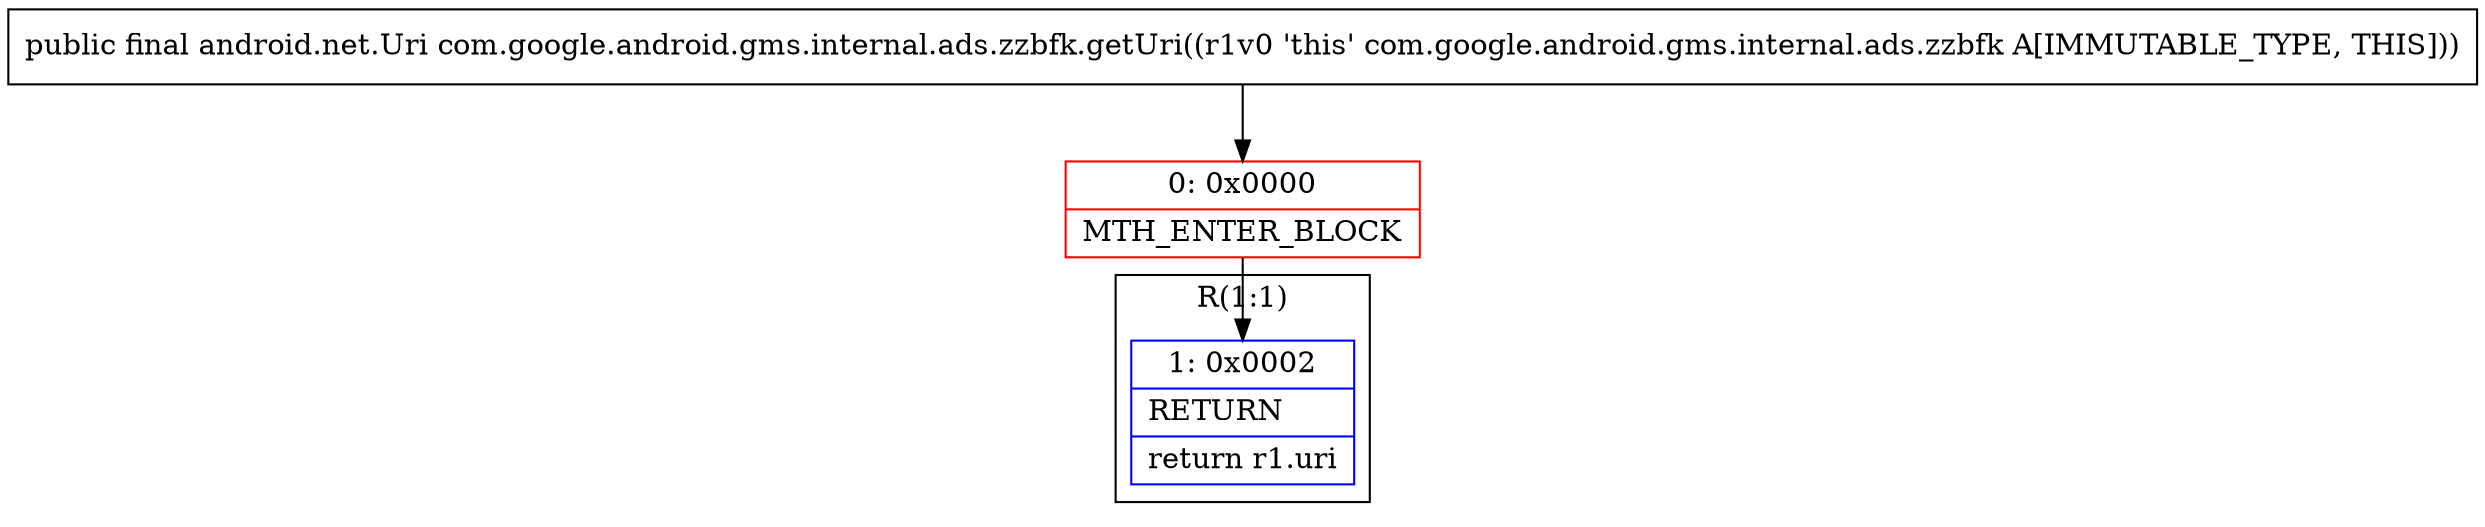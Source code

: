 digraph "CFG forcom.google.android.gms.internal.ads.zzbfk.getUri()Landroid\/net\/Uri;" {
subgraph cluster_Region_1333086090 {
label = "R(1:1)";
node [shape=record,color=blue];
Node_1 [shape=record,label="{1\:\ 0x0002|RETURN\l|return r1.uri\l}"];
}
Node_0 [shape=record,color=red,label="{0\:\ 0x0000|MTH_ENTER_BLOCK\l}"];
MethodNode[shape=record,label="{public final android.net.Uri com.google.android.gms.internal.ads.zzbfk.getUri((r1v0 'this' com.google.android.gms.internal.ads.zzbfk A[IMMUTABLE_TYPE, THIS])) }"];
MethodNode -> Node_0;
Node_0 -> Node_1;
}

